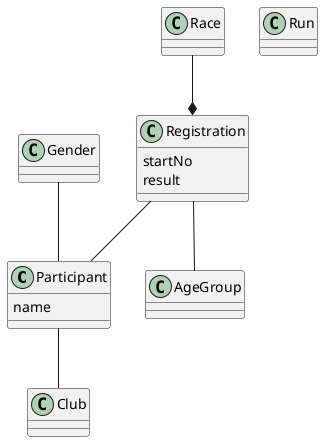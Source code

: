 ﻿@startuml


class Participant {
  name
}

class Registration {
  startNo
  result
}

class AgeGroup {
}

class Gender {
}

class Club {
}

class Run {
}

Registration -- Participant
Participant -- Club
Registration -- AgeGroup
Gender -- Participant
Race --* Registration

@enduml